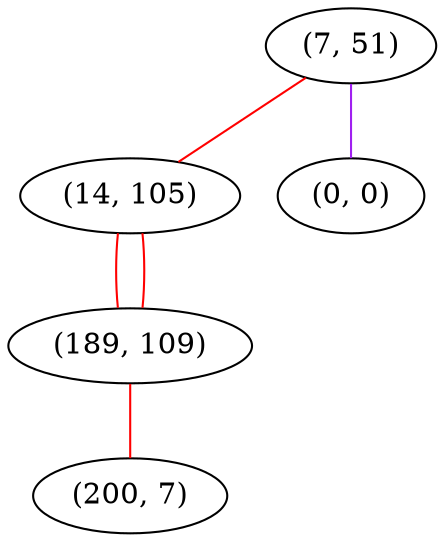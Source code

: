graph "" {
"(7, 51)";
"(14, 105)";
"(0, 0)";
"(189, 109)";
"(200, 7)";
"(7, 51)" -- "(14, 105)"  [color=red, key=0, weight=1];
"(7, 51)" -- "(0, 0)"  [color=purple, key=0, weight=4];
"(14, 105)" -- "(189, 109)"  [color=red, key=0, weight=1];
"(14, 105)" -- "(189, 109)"  [color=red, key=1, weight=1];
"(189, 109)" -- "(200, 7)"  [color=red, key=0, weight=1];
}
